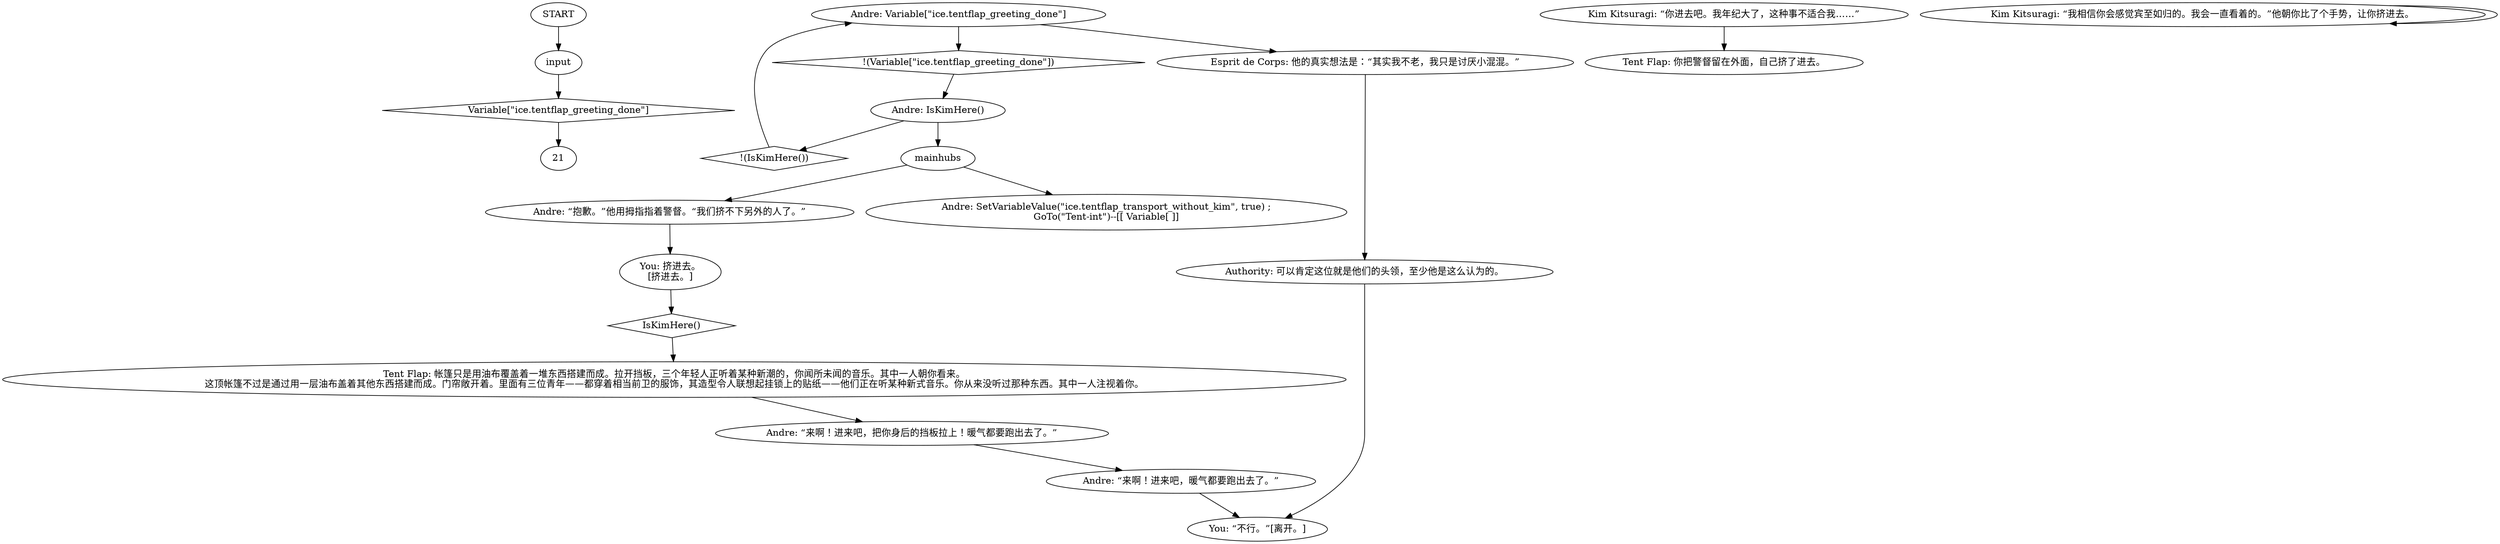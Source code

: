# ICE / TENT FLAP
# Entering the tent and leaving Kim behind.
# ==================================================
digraph G {
	  0 [label="START"];
	  1 [label="input"];
	  2 [label="Andre: “来啊！进来吧，把你身后的挡板拉上！暖气都要跑出去了。”"];
	  3 [label="Kim Kitsuragi: “你进去吧。我年纪大了，这种事不适合我……”"];
	  4 [label="You: 挤进去。\n[挤进去。]"];
	  5 [label="Andre: “抱歉。”他用拇指指着警督。“我们挤不下另外的人了。”"];
	  6 [label="Tent Flap: 帐篷只是用油布覆盖着一堆东西搭建而成。拉开挡板，三个年轻人正听着某种新潮的，你闻所未闻的音乐。其中一人朝你看来。\n这顶帐篷不过是通过用一层油布盖着其他东西搭建而成。门帘敞开着。里面有三位青年——都穿着相当前卫的服饰，其造型令人联想起挂锁上的贴纸——他们正在听某种新式音乐。你从来没听过那种东西。其中一人注视着你。"];
	  7 [label="Andre: IsKimHere()"];
	  8 [label="IsKimHere()", shape=diamond];
	  9 [label="!(IsKimHere())", shape=diamond];
	  10 [label="mainhubs"];
	  11 [label="You: “不行。”[离开。]"];
	  12 [label="Andre: SetVariableValue(\"ice.tentflap_transport_without_kim\", true) ;
GoTo(\"Tent-int\")--[[ Variable[ ]]"];
	  13 [label="Andre: Variable[\"ice.tentflap_greeting_done\"]"];
	  14 [label="Variable[\"ice.tentflap_greeting_done\"]", shape=diamond];
	  15 [label="!(Variable[\"ice.tentflap_greeting_done\"])", shape=diamond];
	  16 [label="Esprit de Corps: 他的真实想法是：“其实我不老，我只是讨厌小混混。”"];
	  17 [label="Tent Flap: 你把警督留在外面，自己挤了进去。"];
	  18 [label="Kim Kitsuragi: “我相信你会感觉宾至如归的。我会一直看着的。”他朝你比了个手势，让你挤进去。"];
	  19 [label="Authority: 可以肯定这位就是他们的头领，至少他是这么认为的。"];
	  20 [label="Andre: “来啊！进来吧，暖气都要跑出去了。”"];
	  0 -> 1
	  1 -> 14
	  2 -> 20
	  3 -> 17
	  4 -> 8
	  5 -> 4
	  6 -> 2
	  7 -> 9
	  7 -> 10
	  8 -> 6
	  9 -> 13
	  10 -> 12
	  10 -> 5
	  13 -> 16
	  13 -> 15
	  14 -> 21
	  15 -> 7
	  16 -> 19
	  18 -> 18
	  19 -> 11
	  20 -> 11
}

